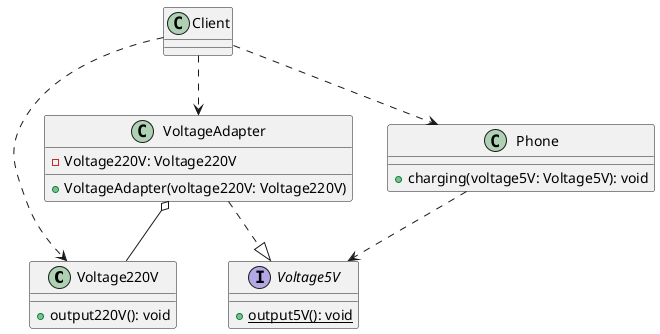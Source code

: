 @startuml
'https://plantuml.com/class-diagram

class Voltage220V {
    + output220V(): void
}

interface Voltage5V {
    + {static}output5V(): void
}

VoltageAdapter o-- Voltage220V
VoltageAdapter ..|> Voltage5V

class VoltageAdapter {
    - Voltage220V: Voltage220V
    + VoltageAdapter(voltage220V: Voltage220V)
}

class Phone {
    + charging(voltage5V: Voltage5V): void
}

Phone ..> Voltage5V

Client ..> Phone
Client ..> VoltageAdapter
Client ..> Voltage220V

@enduml
